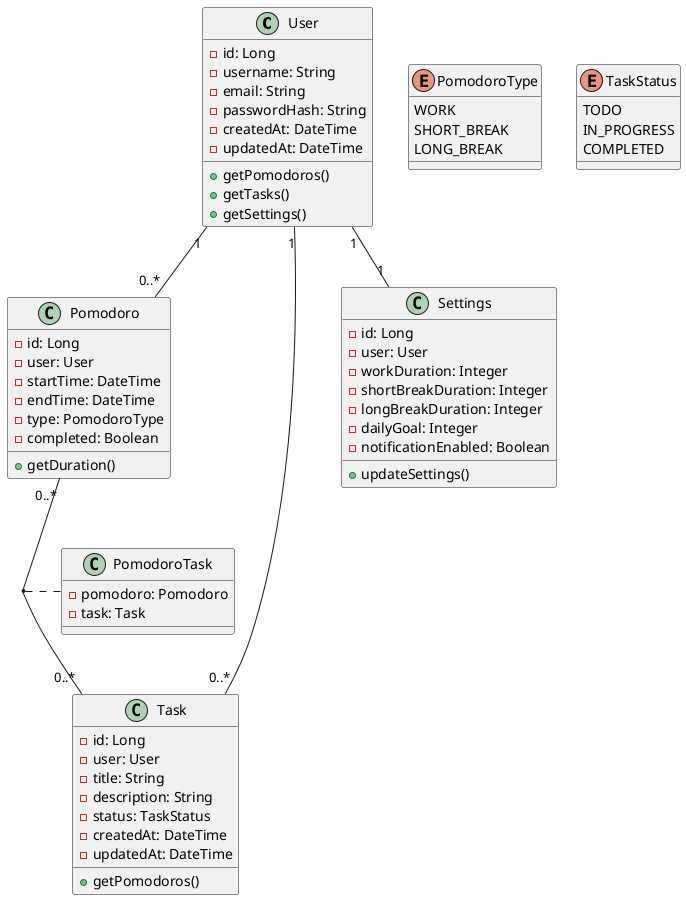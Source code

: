 @startuml Pomodoro App Class Diagram

class User {
  -id: Long
  -username: String
  -email: String
  -passwordHash: String
  -createdAt: DateTime
  -updatedAt: DateTime
  +getPomodoros()
  +getTasks()
  +getSettings()
}

class Pomodoro {
  -id: Long
  -user: User
  -startTime: DateTime
  -endTime: DateTime
  -type: PomodoroType
  -completed: Boolean
  +getDuration()
}

class Task {
  -id: Long
  -user: User
  -title: String
  -description: String
  -status: TaskStatus
  -createdAt: DateTime
  -updatedAt: DateTime
  +getPomodoros()
}

class Settings {
  -id: Long
  -user: User
  -workDuration: Integer
  -shortBreakDuration: Integer
  -longBreakDuration: Integer
  -dailyGoal: Integer
  -notificationEnabled: Boolean
  +updateSettings()
}

class PomodoroTask {
  -pomodoro: Pomodoro
  -task: Task
}

enum PomodoroType {
  WORK
  SHORT_BREAK
  LONG_BREAK
}

enum TaskStatus {
  TODO
  IN_PROGRESS
  COMPLETED
}

User "1" -- "0..*" Pomodoro
User "1" -- "0..*" Task
User "1" -- "1" Settings
Pomodoro "0..*" -- "0..*" Task
(Pomodoro, Task) .. PomodoroTask

@enduml
